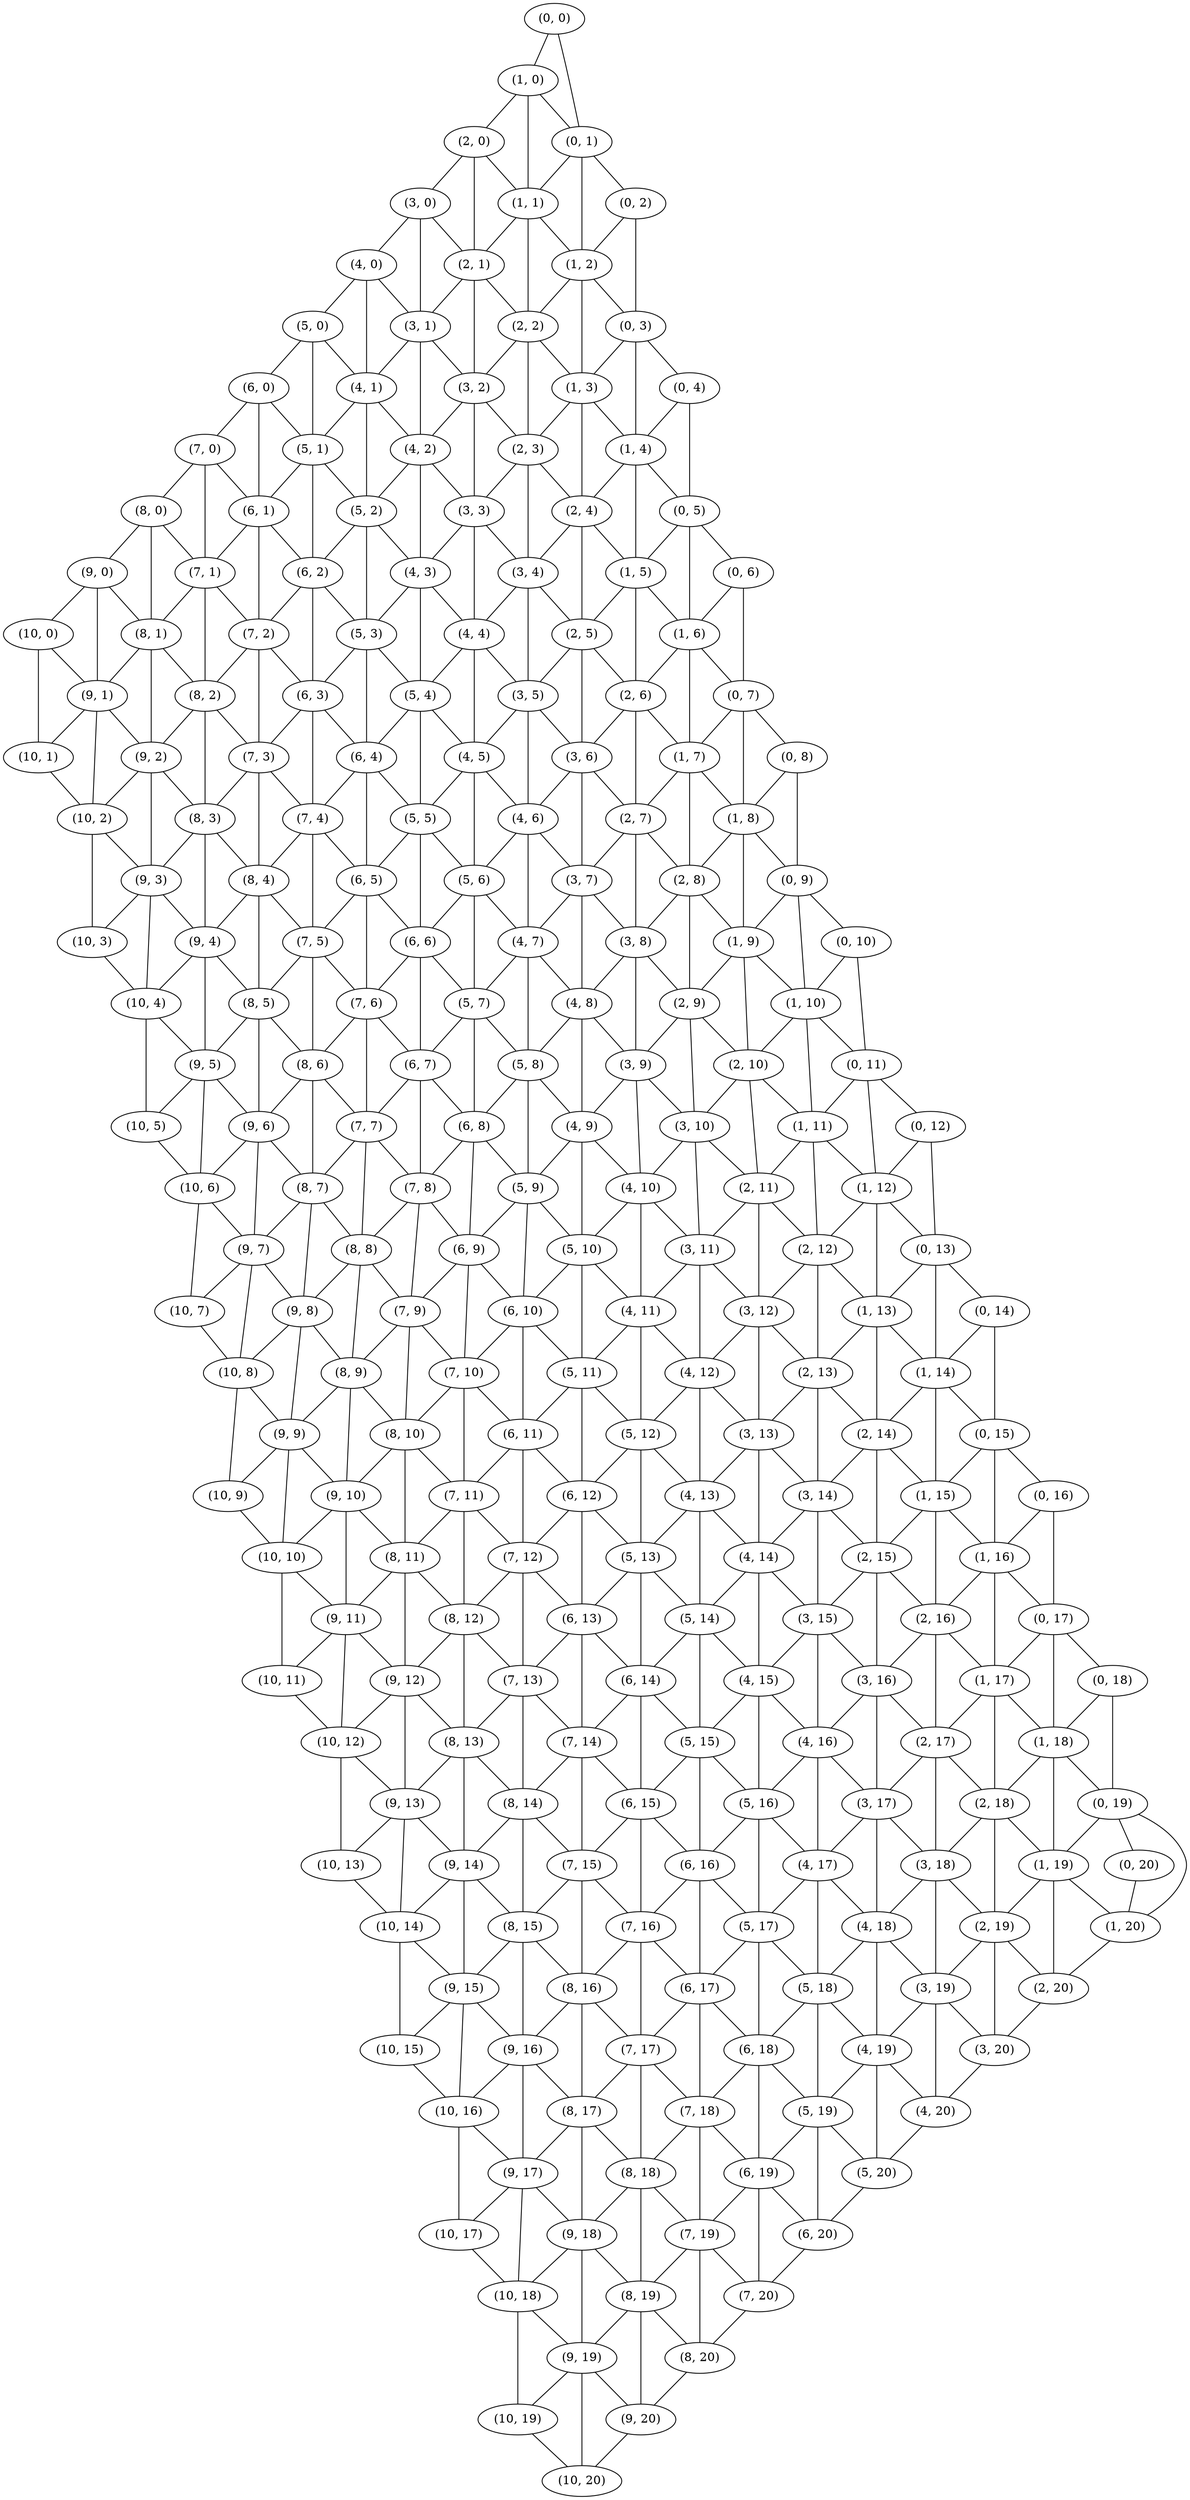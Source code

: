 strict graph  {
"(0, 0)" [pos="(0.0, 0.0)"];
"(1, 0)" [pos="(1.0, 0.0)"];
"(2, 0)" [pos="(2.0, 0.0)"];
"(3, 0)" [pos="(3.0, 0.0)"];
"(4, 0)" [pos="(4.0, 0.0)"];
"(5, 0)" [pos="(5.0, 0.0)"];
"(6, 0)" [pos="(6.0, 0.0)"];
"(7, 0)" [pos="(7.0, 0.0)"];
"(8, 0)" [pos="(8.0, 0.0)"];
"(9, 0)" [pos="(9.0, 0.0)"];
"(10, 0)" [pos="(10.0, 0.0)"];
"(0, 1)" [pos="(0.5, 0.8660254037844386)"];
"(1, 1)" [pos="(1.5, 0.8660254037844386)"];
"(2, 1)" [pos="(2.5, 0.8660254037844386)"];
"(3, 1)" [pos="(3.5, 0.8660254037844386)"];
"(4, 1)" [pos="(4.5, 0.8660254037844386)"];
"(5, 1)" [pos="(5.5, 0.8660254037844386)"];
"(6, 1)" [pos="(6.5, 0.8660254037844386)"];
"(7, 1)" [pos="(7.5, 0.8660254037844386)"];
"(8, 1)" [pos="(8.5, 0.8660254037844386)"];
"(9, 1)" [pos="(9.5, 0.8660254037844386)"];
"(10, 1)" [pos="(10.5, 0.8660254037844386)"];
"(0, 2)" [pos="(0.0, 1.7320508075688772)"];
"(1, 2)" [pos="(1.0, 1.7320508075688772)"];
"(2, 2)" [pos="(2.0, 1.7320508075688772)"];
"(3, 2)" [pos="(3.0, 1.7320508075688772)"];
"(4, 2)" [pos="(4.0, 1.7320508075688772)"];
"(5, 2)" [pos="(5.0, 1.7320508075688772)"];
"(6, 2)" [pos="(6.0, 1.7320508075688772)"];
"(7, 2)" [pos="(7.0, 1.7320508075688772)"];
"(8, 2)" [pos="(8.0, 1.7320508075688772)"];
"(9, 2)" [pos="(9.0, 1.7320508075688772)"];
"(10, 2)" [pos="(10.0, 1.7320508075688772)"];
"(0, 3)" [pos="(0.5, 2.598076211353316)"];
"(1, 3)" [pos="(1.5, 2.598076211353316)"];
"(2, 3)" [pos="(2.5, 2.598076211353316)"];
"(3, 3)" [pos="(3.5, 2.598076211353316)"];
"(4, 3)" [pos="(4.5, 2.598076211353316)"];
"(5, 3)" [pos="(5.5, 2.598076211353316)"];
"(6, 3)" [pos="(6.5, 2.598076211353316)"];
"(7, 3)" [pos="(7.5, 2.598076211353316)"];
"(8, 3)" [pos="(8.5, 2.598076211353316)"];
"(9, 3)" [pos="(9.5, 2.598076211353316)"];
"(10, 3)" [pos="(10.5, 2.598076211353316)"];
"(0, 4)" [pos="(0.0, 3.4641016151377544)"];
"(1, 4)" [pos="(1.0, 3.4641016151377544)"];
"(2, 4)" [pos="(2.0, 3.4641016151377544)"];
"(3, 4)" [pos="(3.0, 3.4641016151377544)"];
"(4, 4)" [pos="(4.0, 3.4641016151377544)"];
"(5, 4)" [pos="(5.0, 3.4641016151377544)"];
"(6, 4)" [pos="(6.0, 3.4641016151377544)"];
"(7, 4)" [pos="(7.0, 3.4641016151377544)"];
"(8, 4)" [pos="(8.0, 3.4641016151377544)"];
"(9, 4)" [pos="(9.0, 3.4641016151377544)"];
"(10, 4)" [pos="(10.0, 3.4641016151377544)"];
"(0, 5)" [pos="(0.5, 4.330127018922193)"];
"(1, 5)" [pos="(1.5, 4.330127018922193)"];
"(2, 5)" [pos="(2.5, 4.330127018922193)"];
"(3, 5)" [pos="(3.5, 4.330127018922193)"];
"(4, 5)" [pos="(4.5, 4.330127018922193)"];
"(5, 5)" [pos="(5.5, 4.330127018922193)"];
"(6, 5)" [pos="(6.5, 4.330127018922193)"];
"(7, 5)" [pos="(7.5, 4.330127018922193)"];
"(8, 5)" [pos="(8.5, 4.330127018922193)"];
"(9, 5)" [pos="(9.5, 4.330127018922193)"];
"(10, 5)" [pos="(10.5, 4.330127018922193)"];
"(0, 6)" [pos="(0.0, 5.196152422706632)"];
"(1, 6)" [pos="(1.0, 5.196152422706632)"];
"(2, 6)" [pos="(2.0, 5.196152422706632)"];
"(3, 6)" [pos="(3.0, 5.196152422706632)"];
"(4, 6)" [pos="(4.0, 5.196152422706632)"];
"(5, 6)" [pos="(5.0, 5.196152422706632)"];
"(6, 6)" [pos="(6.0, 5.196152422706632)"];
"(7, 6)" [pos="(7.0, 5.196152422706632)"];
"(8, 6)" [pos="(8.0, 5.196152422706632)"];
"(9, 6)" [pos="(9.0, 5.196152422706632)"];
"(10, 6)" [pos="(10.0, 5.196152422706632)"];
"(0, 7)" [pos="(0.5, 6.06217782649107)"];
"(1, 7)" [pos="(1.5, 6.06217782649107)"];
"(2, 7)" [pos="(2.5, 6.06217782649107)"];
"(3, 7)" [pos="(3.5, 6.06217782649107)"];
"(4, 7)" [pos="(4.5, 6.06217782649107)"];
"(5, 7)" [pos="(5.5, 6.06217782649107)"];
"(6, 7)" [pos="(6.5, 6.06217782649107)"];
"(7, 7)" [pos="(7.5, 6.06217782649107)"];
"(8, 7)" [pos="(8.5, 6.06217782649107)"];
"(9, 7)" [pos="(9.5, 6.06217782649107)"];
"(10, 7)" [pos="(10.5, 6.06217782649107)"];
"(0, 8)" [pos="(0.0, 6.928203230275509)"];
"(1, 8)" [pos="(1.0, 6.928203230275509)"];
"(2, 8)" [pos="(2.0, 6.928203230275509)"];
"(3, 8)" [pos="(3.0, 6.928203230275509)"];
"(4, 8)" [pos="(4.0, 6.928203230275509)"];
"(5, 8)" [pos="(5.0, 6.928203230275509)"];
"(6, 8)" [pos="(6.0, 6.928203230275509)"];
"(7, 8)" [pos="(7.0, 6.928203230275509)"];
"(8, 8)" [pos="(8.0, 6.928203230275509)"];
"(9, 8)" [pos="(9.0, 6.928203230275509)"];
"(10, 8)" [pos="(10.0, 6.928203230275509)"];
"(0, 9)" [pos="(0.5, 7.794228634059947)"];
"(1, 9)" [pos="(1.5, 7.794228634059947)"];
"(2, 9)" [pos="(2.5, 7.794228634059947)"];
"(3, 9)" [pos="(3.5, 7.794228634059947)"];
"(4, 9)" [pos="(4.5, 7.794228634059947)"];
"(5, 9)" [pos="(5.5, 7.794228634059947)"];
"(6, 9)" [pos="(6.5, 7.794228634059947)"];
"(7, 9)" [pos="(7.5, 7.794228634059947)"];
"(8, 9)" [pos="(8.5, 7.794228634059947)"];
"(9, 9)" [pos="(9.5, 7.794228634059947)"];
"(10, 9)" [pos="(10.5, 7.794228634059947)"];
"(0, 10)" [pos="(0.0, 8.660254037844386)"];
"(1, 10)" [pos="(1.0, 8.660254037844386)"];
"(2, 10)" [pos="(2.0, 8.660254037844386)"];
"(3, 10)" [pos="(3.0, 8.660254037844386)"];
"(4, 10)" [pos="(4.0, 8.660254037844386)"];
"(5, 10)" [pos="(5.0, 8.660254037844386)"];
"(6, 10)" [pos="(6.0, 8.660254037844386)"];
"(7, 10)" [pos="(7.0, 8.660254037844386)"];
"(8, 10)" [pos="(8.0, 8.660254037844386)"];
"(9, 10)" [pos="(9.0, 8.660254037844386)"];
"(10, 10)" [pos="(10.0, 8.660254037844386)"];
"(0, 11)" [pos="(0.5, 9.526279441628825)"];
"(1, 11)" [pos="(1.5, 9.526279441628825)"];
"(2, 11)" [pos="(2.5, 9.526279441628825)"];
"(3, 11)" [pos="(3.5, 9.526279441628825)"];
"(4, 11)" [pos="(4.5, 9.526279441628825)"];
"(5, 11)" [pos="(5.5, 9.526279441628825)"];
"(6, 11)" [pos="(6.5, 9.526279441628825)"];
"(7, 11)" [pos="(7.5, 9.526279441628825)"];
"(8, 11)" [pos="(8.5, 9.526279441628825)"];
"(9, 11)" [pos="(9.5, 9.526279441628825)"];
"(10, 11)" [pos="(10.5, 9.526279441628825)"];
"(0, 12)" [pos="(0.0, 10.392304845413264)"];
"(1, 12)" [pos="(1.0, 10.392304845413264)"];
"(2, 12)" [pos="(2.0, 10.392304845413264)"];
"(3, 12)" [pos="(3.0, 10.392304845413264)"];
"(4, 12)" [pos="(4.0, 10.392304845413264)"];
"(5, 12)" [pos="(5.0, 10.392304845413264)"];
"(6, 12)" [pos="(6.0, 10.392304845413264)"];
"(7, 12)" [pos="(7.0, 10.392304845413264)"];
"(8, 12)" [pos="(8.0, 10.392304845413264)"];
"(9, 12)" [pos="(9.0, 10.392304845413264)"];
"(10, 12)" [pos="(10.0, 10.392304845413264)"];
"(0, 13)" [pos="(0.5, 11.258330249197702)"];
"(1, 13)" [pos="(1.5, 11.258330249197702)"];
"(2, 13)" [pos="(2.5, 11.258330249197702)"];
"(3, 13)" [pos="(3.5, 11.258330249197702)"];
"(4, 13)" [pos="(4.5, 11.258330249197702)"];
"(5, 13)" [pos="(5.5, 11.258330249197702)"];
"(6, 13)" [pos="(6.5, 11.258330249197702)"];
"(7, 13)" [pos="(7.5, 11.258330249197702)"];
"(8, 13)" [pos="(8.5, 11.258330249197702)"];
"(9, 13)" [pos="(9.5, 11.258330249197702)"];
"(10, 13)" [pos="(10.5, 11.258330249197702)"];
"(0, 14)" [pos="(0.0, 12.12435565298214)"];
"(1, 14)" [pos="(1.0, 12.12435565298214)"];
"(2, 14)" [pos="(2.0, 12.12435565298214)"];
"(3, 14)" [pos="(3.0, 12.12435565298214)"];
"(4, 14)" [pos="(4.0, 12.12435565298214)"];
"(5, 14)" [pos="(5.0, 12.12435565298214)"];
"(6, 14)" [pos="(6.0, 12.12435565298214)"];
"(7, 14)" [pos="(7.0, 12.12435565298214)"];
"(8, 14)" [pos="(8.0, 12.12435565298214)"];
"(9, 14)" [pos="(9.0, 12.12435565298214)"];
"(10, 14)" [pos="(10.0, 12.12435565298214)"];
"(0, 15)" [pos="(0.5, 12.990381056766578)"];
"(1, 15)" [pos="(1.5, 12.990381056766578)"];
"(2, 15)" [pos="(2.5, 12.990381056766578)"];
"(3, 15)" [pos="(3.5, 12.990381056766578)"];
"(4, 15)" [pos="(4.5, 12.990381056766578)"];
"(5, 15)" [pos="(5.5, 12.990381056766578)"];
"(6, 15)" [pos="(6.5, 12.990381056766578)"];
"(7, 15)" [pos="(7.5, 12.990381056766578)"];
"(8, 15)" [pos="(8.5, 12.990381056766578)"];
"(9, 15)" [pos="(9.5, 12.990381056766578)"];
"(10, 15)" [pos="(10.5, 12.990381056766578)"];
"(0, 16)" [pos="(0.0, 13.856406460551018)"];
"(1, 16)" [pos="(1.0, 13.856406460551018)"];
"(2, 16)" [pos="(2.0, 13.856406460551018)"];
"(3, 16)" [pos="(3.0, 13.856406460551018)"];
"(4, 16)" [pos="(4.0, 13.856406460551018)"];
"(5, 16)" [pos="(5.0, 13.856406460551018)"];
"(6, 16)" [pos="(6.0, 13.856406460551018)"];
"(7, 16)" [pos="(7.0, 13.856406460551018)"];
"(8, 16)" [pos="(8.0, 13.856406460551018)"];
"(9, 16)" [pos="(9.0, 13.856406460551018)"];
"(10, 16)" [pos="(10.0, 13.856406460551018)"];
"(0, 17)" [pos="(0.5, 14.722431864335457)"];
"(1, 17)" [pos="(1.5, 14.722431864335457)"];
"(2, 17)" [pos="(2.5, 14.722431864335457)"];
"(3, 17)" [pos="(3.5, 14.722431864335457)"];
"(4, 17)" [pos="(4.5, 14.722431864335457)"];
"(5, 17)" [pos="(5.5, 14.722431864335457)"];
"(6, 17)" [pos="(6.5, 14.722431864335457)"];
"(7, 17)" [pos="(7.5, 14.722431864335457)"];
"(8, 17)" [pos="(8.5, 14.722431864335457)"];
"(9, 17)" [pos="(9.5, 14.722431864335457)"];
"(10, 17)" [pos="(10.5, 14.722431864335457)"];
"(0, 18)" [pos="(0.0, 15.588457268119894)"];
"(1, 18)" [pos="(1.0, 15.588457268119894)"];
"(2, 18)" [pos="(2.0, 15.588457268119894)"];
"(3, 18)" [pos="(3.0, 15.588457268119894)"];
"(4, 18)" [pos="(4.0, 15.588457268119894)"];
"(5, 18)" [pos="(5.0, 15.588457268119894)"];
"(6, 18)" [pos="(6.0, 15.588457268119894)"];
"(7, 18)" [pos="(7.0, 15.588457268119894)"];
"(8, 18)" [pos="(8.0, 15.588457268119894)"];
"(9, 18)" [pos="(9.0, 15.588457268119894)"];
"(10, 18)" [pos="(10.0, 15.588457268119894)"];
"(0, 19)" [pos="(0.5, 16.454482671904334)"];
"(1, 19)" [pos="(1.5, 16.454482671904334)"];
"(2, 19)" [pos="(2.5, 16.454482671904334)"];
"(3, 19)" [pos="(3.5, 16.454482671904334)"];
"(4, 19)" [pos="(4.5, 16.454482671904334)"];
"(5, 19)" [pos="(5.5, 16.454482671904334)"];
"(6, 19)" [pos="(6.5, 16.454482671904334)"];
"(7, 19)" [pos="(7.5, 16.454482671904334)"];
"(8, 19)" [pos="(8.5, 16.454482671904334)"];
"(9, 19)" [pos="(9.5, 16.454482671904334)"];
"(10, 19)" [pos="(10.5, 16.454482671904334)"];
"(0, 20)" [pos="(0.0, 17.32050807568877)"];
"(1, 20)" [pos="(1.0, 17.32050807568877)"];
"(2, 20)" [pos="(2.0, 17.32050807568877)"];
"(3, 20)" [pos="(3.0, 17.32050807568877)"];
"(4, 20)" [pos="(4.0, 17.32050807568877)"];
"(5, 20)" [pos="(5.0, 17.32050807568877)"];
"(6, 20)" [pos="(6.0, 17.32050807568877)"];
"(7, 20)" [pos="(7.0, 17.32050807568877)"];
"(8, 20)" [pos="(8.0, 17.32050807568877)"];
"(9, 20)" [pos="(9.0, 17.32050807568877)"];
"(10, 20)" [pos="(10.0, 17.32050807568877)"];
"(0, 0)" -- "(1, 0)";
"(0, 0)" -- "(0, 1)";
"(1, 0)" -- "(2, 0)";
"(1, 0)" -- "(1, 1)";
"(1, 0)" -- "(0, 1)";
"(2, 0)" -- "(3, 0)";
"(2, 0)" -- "(2, 1)";
"(2, 0)" -- "(1, 1)";
"(3, 0)" -- "(4, 0)";
"(3, 0)" -- "(3, 1)";
"(3, 0)" -- "(2, 1)";
"(4, 0)" -- "(5, 0)";
"(4, 0)" -- "(4, 1)";
"(4, 0)" -- "(3, 1)";
"(5, 0)" -- "(6, 0)";
"(5, 0)" -- "(5, 1)";
"(5, 0)" -- "(4, 1)";
"(6, 0)" -- "(7, 0)";
"(6, 0)" -- "(6, 1)";
"(6, 0)" -- "(5, 1)";
"(7, 0)" -- "(8, 0)";
"(7, 0)" -- "(7, 1)";
"(7, 0)" -- "(6, 1)";
"(8, 0)" -- "(9, 0)";
"(8, 0)" -- "(8, 1)";
"(8, 0)" -- "(7, 1)";
"(9, 0)" -- "(10, 0)";
"(9, 0)" -- "(9, 1)";
"(9, 0)" -- "(8, 1)";
"(10, 0)" -- "(10, 1)";
"(10, 0)" -- "(9, 1)";
"(0, 1)" -- "(1, 1)";
"(0, 1)" -- "(0, 2)";
"(0, 1)" -- "(1, 2)";
"(1, 1)" -- "(2, 1)";
"(1, 1)" -- "(1, 2)";
"(1, 1)" -- "(2, 2)";
"(2, 1)" -- "(3, 1)";
"(2, 1)" -- "(2, 2)";
"(2, 1)" -- "(3, 2)";
"(3, 1)" -- "(4, 1)";
"(3, 1)" -- "(3, 2)";
"(3, 1)" -- "(4, 2)";
"(4, 1)" -- "(5, 1)";
"(4, 1)" -- "(4, 2)";
"(4, 1)" -- "(5, 2)";
"(5, 1)" -- "(6, 1)";
"(5, 1)" -- "(5, 2)";
"(5, 1)" -- "(6, 2)";
"(6, 1)" -- "(7, 1)";
"(6, 1)" -- "(6, 2)";
"(6, 1)" -- "(7, 2)";
"(7, 1)" -- "(8, 1)";
"(7, 1)" -- "(7, 2)";
"(7, 1)" -- "(8, 2)";
"(8, 1)" -- "(9, 1)";
"(8, 1)" -- "(8, 2)";
"(8, 1)" -- "(9, 2)";
"(9, 1)" -- "(10, 1)";
"(9, 1)" -- "(9, 2)";
"(9, 1)" -- "(10, 2)";
"(10, 1)" -- "(10, 2)";
"(0, 2)" -- "(1, 2)";
"(0, 2)" -- "(0, 3)";
"(1, 2)" -- "(2, 2)";
"(1, 2)" -- "(1, 3)";
"(1, 2)" -- "(0, 3)";
"(2, 2)" -- "(3, 2)";
"(2, 2)" -- "(2, 3)";
"(2, 2)" -- "(1, 3)";
"(3, 2)" -- "(4, 2)";
"(3, 2)" -- "(3, 3)";
"(3, 2)" -- "(2, 3)";
"(4, 2)" -- "(5, 2)";
"(4, 2)" -- "(4, 3)";
"(4, 2)" -- "(3, 3)";
"(5, 2)" -- "(6, 2)";
"(5, 2)" -- "(5, 3)";
"(5, 2)" -- "(4, 3)";
"(6, 2)" -- "(7, 2)";
"(6, 2)" -- "(6, 3)";
"(6, 2)" -- "(5, 3)";
"(7, 2)" -- "(8, 2)";
"(7, 2)" -- "(7, 3)";
"(7, 2)" -- "(6, 3)";
"(8, 2)" -- "(9, 2)";
"(8, 2)" -- "(8, 3)";
"(8, 2)" -- "(7, 3)";
"(9, 2)" -- "(10, 2)";
"(9, 2)" -- "(9, 3)";
"(9, 2)" -- "(8, 3)";
"(10, 2)" -- "(10, 3)";
"(10, 2)" -- "(9, 3)";
"(0, 3)" -- "(1, 3)";
"(0, 3)" -- "(0, 4)";
"(0, 3)" -- "(1, 4)";
"(1, 3)" -- "(2, 3)";
"(1, 3)" -- "(1, 4)";
"(1, 3)" -- "(2, 4)";
"(2, 3)" -- "(3, 3)";
"(2, 3)" -- "(2, 4)";
"(2, 3)" -- "(3, 4)";
"(3, 3)" -- "(4, 3)";
"(3, 3)" -- "(3, 4)";
"(3, 3)" -- "(4, 4)";
"(4, 3)" -- "(5, 3)";
"(4, 3)" -- "(4, 4)";
"(4, 3)" -- "(5, 4)";
"(5, 3)" -- "(6, 3)";
"(5, 3)" -- "(5, 4)";
"(5, 3)" -- "(6, 4)";
"(6, 3)" -- "(7, 3)";
"(6, 3)" -- "(6, 4)";
"(6, 3)" -- "(7, 4)";
"(7, 3)" -- "(8, 3)";
"(7, 3)" -- "(7, 4)";
"(7, 3)" -- "(8, 4)";
"(8, 3)" -- "(9, 3)";
"(8, 3)" -- "(8, 4)";
"(8, 3)" -- "(9, 4)";
"(9, 3)" -- "(10, 3)";
"(9, 3)" -- "(9, 4)";
"(9, 3)" -- "(10, 4)";
"(10, 3)" -- "(10, 4)";
"(0, 4)" -- "(1, 4)";
"(0, 4)" -- "(0, 5)";
"(1, 4)" -- "(2, 4)";
"(1, 4)" -- "(1, 5)";
"(1, 4)" -- "(0, 5)";
"(2, 4)" -- "(3, 4)";
"(2, 4)" -- "(2, 5)";
"(2, 4)" -- "(1, 5)";
"(3, 4)" -- "(4, 4)";
"(3, 4)" -- "(3, 5)";
"(3, 4)" -- "(2, 5)";
"(4, 4)" -- "(5, 4)";
"(4, 4)" -- "(4, 5)";
"(4, 4)" -- "(3, 5)";
"(5, 4)" -- "(6, 4)";
"(5, 4)" -- "(5, 5)";
"(5, 4)" -- "(4, 5)";
"(6, 4)" -- "(7, 4)";
"(6, 4)" -- "(6, 5)";
"(6, 4)" -- "(5, 5)";
"(7, 4)" -- "(8, 4)";
"(7, 4)" -- "(7, 5)";
"(7, 4)" -- "(6, 5)";
"(8, 4)" -- "(9, 4)";
"(8, 4)" -- "(8, 5)";
"(8, 4)" -- "(7, 5)";
"(9, 4)" -- "(10, 4)";
"(9, 4)" -- "(9, 5)";
"(9, 4)" -- "(8, 5)";
"(10, 4)" -- "(10, 5)";
"(10, 4)" -- "(9, 5)";
"(0, 5)" -- "(1, 5)";
"(0, 5)" -- "(0, 6)";
"(0, 5)" -- "(1, 6)";
"(1, 5)" -- "(2, 5)";
"(1, 5)" -- "(1, 6)";
"(1, 5)" -- "(2, 6)";
"(2, 5)" -- "(3, 5)";
"(2, 5)" -- "(2, 6)";
"(2, 5)" -- "(3, 6)";
"(3, 5)" -- "(4, 5)";
"(3, 5)" -- "(3, 6)";
"(3, 5)" -- "(4, 6)";
"(4, 5)" -- "(5, 5)";
"(4, 5)" -- "(4, 6)";
"(4, 5)" -- "(5, 6)";
"(5, 5)" -- "(6, 5)";
"(5, 5)" -- "(5, 6)";
"(5, 5)" -- "(6, 6)";
"(6, 5)" -- "(7, 5)";
"(6, 5)" -- "(6, 6)";
"(6, 5)" -- "(7, 6)";
"(7, 5)" -- "(8, 5)";
"(7, 5)" -- "(7, 6)";
"(7, 5)" -- "(8, 6)";
"(8, 5)" -- "(9, 5)";
"(8, 5)" -- "(8, 6)";
"(8, 5)" -- "(9, 6)";
"(9, 5)" -- "(10, 5)";
"(9, 5)" -- "(9, 6)";
"(9, 5)" -- "(10, 6)";
"(10, 5)" -- "(10, 6)";
"(0, 6)" -- "(1, 6)";
"(0, 6)" -- "(0, 7)";
"(1, 6)" -- "(2, 6)";
"(1, 6)" -- "(1, 7)";
"(1, 6)" -- "(0, 7)";
"(2, 6)" -- "(3, 6)";
"(2, 6)" -- "(2, 7)";
"(2, 6)" -- "(1, 7)";
"(3, 6)" -- "(4, 6)";
"(3, 6)" -- "(3, 7)";
"(3, 6)" -- "(2, 7)";
"(4, 6)" -- "(5, 6)";
"(4, 6)" -- "(4, 7)";
"(4, 6)" -- "(3, 7)";
"(5, 6)" -- "(6, 6)";
"(5, 6)" -- "(5, 7)";
"(5, 6)" -- "(4, 7)";
"(6, 6)" -- "(7, 6)";
"(6, 6)" -- "(6, 7)";
"(6, 6)" -- "(5, 7)";
"(7, 6)" -- "(8, 6)";
"(7, 6)" -- "(7, 7)";
"(7, 6)" -- "(6, 7)";
"(8, 6)" -- "(9, 6)";
"(8, 6)" -- "(8, 7)";
"(8, 6)" -- "(7, 7)";
"(9, 6)" -- "(10, 6)";
"(9, 6)" -- "(9, 7)";
"(9, 6)" -- "(8, 7)";
"(10, 6)" -- "(10, 7)";
"(10, 6)" -- "(9, 7)";
"(0, 7)" -- "(1, 7)";
"(0, 7)" -- "(0, 8)";
"(0, 7)" -- "(1, 8)";
"(1, 7)" -- "(2, 7)";
"(1, 7)" -- "(1, 8)";
"(1, 7)" -- "(2, 8)";
"(2, 7)" -- "(3, 7)";
"(2, 7)" -- "(2, 8)";
"(2, 7)" -- "(3, 8)";
"(3, 7)" -- "(4, 7)";
"(3, 7)" -- "(3, 8)";
"(3, 7)" -- "(4, 8)";
"(4, 7)" -- "(5, 7)";
"(4, 7)" -- "(4, 8)";
"(4, 7)" -- "(5, 8)";
"(5, 7)" -- "(6, 7)";
"(5, 7)" -- "(5, 8)";
"(5, 7)" -- "(6, 8)";
"(6, 7)" -- "(7, 7)";
"(6, 7)" -- "(6, 8)";
"(6, 7)" -- "(7, 8)";
"(7, 7)" -- "(8, 7)";
"(7, 7)" -- "(7, 8)";
"(7, 7)" -- "(8, 8)";
"(8, 7)" -- "(9, 7)";
"(8, 7)" -- "(8, 8)";
"(8, 7)" -- "(9, 8)";
"(9, 7)" -- "(10, 7)";
"(9, 7)" -- "(9, 8)";
"(9, 7)" -- "(10, 8)";
"(10, 7)" -- "(10, 8)";
"(0, 8)" -- "(1, 8)";
"(0, 8)" -- "(0, 9)";
"(1, 8)" -- "(2, 8)";
"(1, 8)" -- "(1, 9)";
"(1, 8)" -- "(0, 9)";
"(2, 8)" -- "(3, 8)";
"(2, 8)" -- "(2, 9)";
"(2, 8)" -- "(1, 9)";
"(3, 8)" -- "(4, 8)";
"(3, 8)" -- "(3, 9)";
"(3, 8)" -- "(2, 9)";
"(4, 8)" -- "(5, 8)";
"(4, 8)" -- "(4, 9)";
"(4, 8)" -- "(3, 9)";
"(5, 8)" -- "(6, 8)";
"(5, 8)" -- "(5, 9)";
"(5, 8)" -- "(4, 9)";
"(6, 8)" -- "(7, 8)";
"(6, 8)" -- "(6, 9)";
"(6, 8)" -- "(5, 9)";
"(7, 8)" -- "(8, 8)";
"(7, 8)" -- "(7, 9)";
"(7, 8)" -- "(6, 9)";
"(8, 8)" -- "(9, 8)";
"(8, 8)" -- "(8, 9)";
"(8, 8)" -- "(7, 9)";
"(9, 8)" -- "(10, 8)";
"(9, 8)" -- "(9, 9)";
"(9, 8)" -- "(8, 9)";
"(10, 8)" -- "(10, 9)";
"(10, 8)" -- "(9, 9)";
"(0, 9)" -- "(1, 9)";
"(0, 9)" -- "(0, 10)";
"(0, 9)" -- "(1, 10)";
"(1, 9)" -- "(2, 9)";
"(1, 9)" -- "(1, 10)";
"(1, 9)" -- "(2, 10)";
"(2, 9)" -- "(3, 9)";
"(2, 9)" -- "(2, 10)";
"(2, 9)" -- "(3, 10)";
"(3, 9)" -- "(4, 9)";
"(3, 9)" -- "(3, 10)";
"(3, 9)" -- "(4, 10)";
"(4, 9)" -- "(5, 9)";
"(4, 9)" -- "(4, 10)";
"(4, 9)" -- "(5, 10)";
"(5, 9)" -- "(6, 9)";
"(5, 9)" -- "(5, 10)";
"(5, 9)" -- "(6, 10)";
"(6, 9)" -- "(7, 9)";
"(6, 9)" -- "(6, 10)";
"(6, 9)" -- "(7, 10)";
"(7, 9)" -- "(8, 9)";
"(7, 9)" -- "(7, 10)";
"(7, 9)" -- "(8, 10)";
"(8, 9)" -- "(9, 9)";
"(8, 9)" -- "(8, 10)";
"(8, 9)" -- "(9, 10)";
"(9, 9)" -- "(10, 9)";
"(9, 9)" -- "(9, 10)";
"(9, 9)" -- "(10, 10)";
"(10, 9)" -- "(10, 10)";
"(0, 10)" -- "(1, 10)";
"(0, 10)" -- "(0, 11)";
"(1, 10)" -- "(2, 10)";
"(1, 10)" -- "(1, 11)";
"(1, 10)" -- "(0, 11)";
"(2, 10)" -- "(3, 10)";
"(2, 10)" -- "(2, 11)";
"(2, 10)" -- "(1, 11)";
"(3, 10)" -- "(4, 10)";
"(3, 10)" -- "(3, 11)";
"(3, 10)" -- "(2, 11)";
"(4, 10)" -- "(5, 10)";
"(4, 10)" -- "(4, 11)";
"(4, 10)" -- "(3, 11)";
"(5, 10)" -- "(6, 10)";
"(5, 10)" -- "(5, 11)";
"(5, 10)" -- "(4, 11)";
"(6, 10)" -- "(7, 10)";
"(6, 10)" -- "(6, 11)";
"(6, 10)" -- "(5, 11)";
"(7, 10)" -- "(8, 10)";
"(7, 10)" -- "(7, 11)";
"(7, 10)" -- "(6, 11)";
"(8, 10)" -- "(9, 10)";
"(8, 10)" -- "(8, 11)";
"(8, 10)" -- "(7, 11)";
"(9, 10)" -- "(10, 10)";
"(9, 10)" -- "(9, 11)";
"(9, 10)" -- "(8, 11)";
"(10, 10)" -- "(10, 11)";
"(10, 10)" -- "(9, 11)";
"(0, 11)" -- "(1, 11)";
"(0, 11)" -- "(0, 12)";
"(0, 11)" -- "(1, 12)";
"(1, 11)" -- "(2, 11)";
"(1, 11)" -- "(1, 12)";
"(1, 11)" -- "(2, 12)";
"(2, 11)" -- "(3, 11)";
"(2, 11)" -- "(2, 12)";
"(2, 11)" -- "(3, 12)";
"(3, 11)" -- "(4, 11)";
"(3, 11)" -- "(3, 12)";
"(3, 11)" -- "(4, 12)";
"(4, 11)" -- "(5, 11)";
"(4, 11)" -- "(4, 12)";
"(4, 11)" -- "(5, 12)";
"(5, 11)" -- "(6, 11)";
"(5, 11)" -- "(5, 12)";
"(5, 11)" -- "(6, 12)";
"(6, 11)" -- "(7, 11)";
"(6, 11)" -- "(6, 12)";
"(6, 11)" -- "(7, 12)";
"(7, 11)" -- "(8, 11)";
"(7, 11)" -- "(7, 12)";
"(7, 11)" -- "(8, 12)";
"(8, 11)" -- "(9, 11)";
"(8, 11)" -- "(8, 12)";
"(8, 11)" -- "(9, 12)";
"(9, 11)" -- "(10, 11)";
"(9, 11)" -- "(9, 12)";
"(9, 11)" -- "(10, 12)";
"(10, 11)" -- "(10, 12)";
"(0, 12)" -- "(1, 12)";
"(0, 12)" -- "(0, 13)";
"(1, 12)" -- "(2, 12)";
"(1, 12)" -- "(1, 13)";
"(1, 12)" -- "(0, 13)";
"(2, 12)" -- "(3, 12)";
"(2, 12)" -- "(2, 13)";
"(2, 12)" -- "(1, 13)";
"(3, 12)" -- "(4, 12)";
"(3, 12)" -- "(3, 13)";
"(3, 12)" -- "(2, 13)";
"(4, 12)" -- "(5, 12)";
"(4, 12)" -- "(4, 13)";
"(4, 12)" -- "(3, 13)";
"(5, 12)" -- "(6, 12)";
"(5, 12)" -- "(5, 13)";
"(5, 12)" -- "(4, 13)";
"(6, 12)" -- "(7, 12)";
"(6, 12)" -- "(6, 13)";
"(6, 12)" -- "(5, 13)";
"(7, 12)" -- "(8, 12)";
"(7, 12)" -- "(7, 13)";
"(7, 12)" -- "(6, 13)";
"(8, 12)" -- "(9, 12)";
"(8, 12)" -- "(8, 13)";
"(8, 12)" -- "(7, 13)";
"(9, 12)" -- "(10, 12)";
"(9, 12)" -- "(9, 13)";
"(9, 12)" -- "(8, 13)";
"(10, 12)" -- "(10, 13)";
"(10, 12)" -- "(9, 13)";
"(0, 13)" -- "(1, 13)";
"(0, 13)" -- "(0, 14)";
"(0, 13)" -- "(1, 14)";
"(1, 13)" -- "(2, 13)";
"(1, 13)" -- "(1, 14)";
"(1, 13)" -- "(2, 14)";
"(2, 13)" -- "(3, 13)";
"(2, 13)" -- "(2, 14)";
"(2, 13)" -- "(3, 14)";
"(3, 13)" -- "(4, 13)";
"(3, 13)" -- "(3, 14)";
"(3, 13)" -- "(4, 14)";
"(4, 13)" -- "(5, 13)";
"(4, 13)" -- "(4, 14)";
"(4, 13)" -- "(5, 14)";
"(5, 13)" -- "(6, 13)";
"(5, 13)" -- "(5, 14)";
"(5, 13)" -- "(6, 14)";
"(6, 13)" -- "(7, 13)";
"(6, 13)" -- "(6, 14)";
"(6, 13)" -- "(7, 14)";
"(7, 13)" -- "(8, 13)";
"(7, 13)" -- "(7, 14)";
"(7, 13)" -- "(8, 14)";
"(8, 13)" -- "(9, 13)";
"(8, 13)" -- "(8, 14)";
"(8, 13)" -- "(9, 14)";
"(9, 13)" -- "(10, 13)";
"(9, 13)" -- "(9, 14)";
"(9, 13)" -- "(10, 14)";
"(10, 13)" -- "(10, 14)";
"(0, 14)" -- "(1, 14)";
"(0, 14)" -- "(0, 15)";
"(1, 14)" -- "(2, 14)";
"(1, 14)" -- "(1, 15)";
"(1, 14)" -- "(0, 15)";
"(2, 14)" -- "(3, 14)";
"(2, 14)" -- "(2, 15)";
"(2, 14)" -- "(1, 15)";
"(3, 14)" -- "(4, 14)";
"(3, 14)" -- "(3, 15)";
"(3, 14)" -- "(2, 15)";
"(4, 14)" -- "(5, 14)";
"(4, 14)" -- "(4, 15)";
"(4, 14)" -- "(3, 15)";
"(5, 14)" -- "(6, 14)";
"(5, 14)" -- "(5, 15)";
"(5, 14)" -- "(4, 15)";
"(6, 14)" -- "(7, 14)";
"(6, 14)" -- "(6, 15)";
"(6, 14)" -- "(5, 15)";
"(7, 14)" -- "(8, 14)";
"(7, 14)" -- "(7, 15)";
"(7, 14)" -- "(6, 15)";
"(8, 14)" -- "(9, 14)";
"(8, 14)" -- "(8, 15)";
"(8, 14)" -- "(7, 15)";
"(9, 14)" -- "(10, 14)";
"(9, 14)" -- "(9, 15)";
"(9, 14)" -- "(8, 15)";
"(10, 14)" -- "(10, 15)";
"(10, 14)" -- "(9, 15)";
"(0, 15)" -- "(1, 15)";
"(0, 15)" -- "(0, 16)";
"(0, 15)" -- "(1, 16)";
"(1, 15)" -- "(2, 15)";
"(1, 15)" -- "(1, 16)";
"(1, 15)" -- "(2, 16)";
"(2, 15)" -- "(3, 15)";
"(2, 15)" -- "(2, 16)";
"(2, 15)" -- "(3, 16)";
"(3, 15)" -- "(4, 15)";
"(3, 15)" -- "(3, 16)";
"(3, 15)" -- "(4, 16)";
"(4, 15)" -- "(5, 15)";
"(4, 15)" -- "(4, 16)";
"(4, 15)" -- "(5, 16)";
"(5, 15)" -- "(6, 15)";
"(5, 15)" -- "(5, 16)";
"(5, 15)" -- "(6, 16)";
"(6, 15)" -- "(7, 15)";
"(6, 15)" -- "(6, 16)";
"(6, 15)" -- "(7, 16)";
"(7, 15)" -- "(8, 15)";
"(7, 15)" -- "(7, 16)";
"(7, 15)" -- "(8, 16)";
"(8, 15)" -- "(9, 15)";
"(8, 15)" -- "(8, 16)";
"(8, 15)" -- "(9, 16)";
"(9, 15)" -- "(10, 15)";
"(9, 15)" -- "(9, 16)";
"(9, 15)" -- "(10, 16)";
"(10, 15)" -- "(10, 16)";
"(0, 16)" -- "(1, 16)";
"(0, 16)" -- "(0, 17)";
"(1, 16)" -- "(2, 16)";
"(1, 16)" -- "(1, 17)";
"(1, 16)" -- "(0, 17)";
"(2, 16)" -- "(3, 16)";
"(2, 16)" -- "(2, 17)";
"(2, 16)" -- "(1, 17)";
"(3, 16)" -- "(4, 16)";
"(3, 16)" -- "(3, 17)";
"(3, 16)" -- "(2, 17)";
"(4, 16)" -- "(5, 16)";
"(4, 16)" -- "(4, 17)";
"(4, 16)" -- "(3, 17)";
"(5, 16)" -- "(6, 16)";
"(5, 16)" -- "(5, 17)";
"(5, 16)" -- "(4, 17)";
"(6, 16)" -- "(7, 16)";
"(6, 16)" -- "(6, 17)";
"(6, 16)" -- "(5, 17)";
"(7, 16)" -- "(8, 16)";
"(7, 16)" -- "(7, 17)";
"(7, 16)" -- "(6, 17)";
"(8, 16)" -- "(9, 16)";
"(8, 16)" -- "(8, 17)";
"(8, 16)" -- "(7, 17)";
"(9, 16)" -- "(10, 16)";
"(9, 16)" -- "(9, 17)";
"(9, 16)" -- "(8, 17)";
"(10, 16)" -- "(10, 17)";
"(10, 16)" -- "(9, 17)";
"(0, 17)" -- "(1, 17)";
"(0, 17)" -- "(0, 18)";
"(0, 17)" -- "(1, 18)";
"(1, 17)" -- "(2, 17)";
"(1, 17)" -- "(1, 18)";
"(1, 17)" -- "(2, 18)";
"(2, 17)" -- "(3, 17)";
"(2, 17)" -- "(2, 18)";
"(2, 17)" -- "(3, 18)";
"(3, 17)" -- "(4, 17)";
"(3, 17)" -- "(3, 18)";
"(3, 17)" -- "(4, 18)";
"(4, 17)" -- "(5, 17)";
"(4, 17)" -- "(4, 18)";
"(4, 17)" -- "(5, 18)";
"(5, 17)" -- "(6, 17)";
"(5, 17)" -- "(5, 18)";
"(5, 17)" -- "(6, 18)";
"(6, 17)" -- "(7, 17)";
"(6, 17)" -- "(6, 18)";
"(6, 17)" -- "(7, 18)";
"(7, 17)" -- "(8, 17)";
"(7, 17)" -- "(7, 18)";
"(7, 17)" -- "(8, 18)";
"(8, 17)" -- "(9, 17)";
"(8, 17)" -- "(8, 18)";
"(8, 17)" -- "(9, 18)";
"(9, 17)" -- "(10, 17)";
"(9, 17)" -- "(9, 18)";
"(9, 17)" -- "(10, 18)";
"(10, 17)" -- "(10, 18)";
"(0, 18)" -- "(1, 18)";
"(0, 18)" -- "(0, 19)";
"(1, 18)" -- "(2, 18)";
"(1, 18)" -- "(1, 19)";
"(1, 18)" -- "(0, 19)";
"(2, 18)" -- "(3, 18)";
"(2, 18)" -- "(2, 19)";
"(2, 18)" -- "(1, 19)";
"(3, 18)" -- "(4, 18)";
"(3, 18)" -- "(3, 19)";
"(3, 18)" -- "(2, 19)";
"(4, 18)" -- "(5, 18)";
"(4, 18)" -- "(4, 19)";
"(4, 18)" -- "(3, 19)";
"(5, 18)" -- "(6, 18)";
"(5, 18)" -- "(5, 19)";
"(5, 18)" -- "(4, 19)";
"(6, 18)" -- "(7, 18)";
"(6, 18)" -- "(6, 19)";
"(6, 18)" -- "(5, 19)";
"(7, 18)" -- "(8, 18)";
"(7, 18)" -- "(7, 19)";
"(7, 18)" -- "(6, 19)";
"(8, 18)" -- "(9, 18)";
"(8, 18)" -- "(8, 19)";
"(8, 18)" -- "(7, 19)";
"(9, 18)" -- "(10, 18)";
"(9, 18)" -- "(9, 19)";
"(9, 18)" -- "(8, 19)";
"(10, 18)" -- "(10, 19)";
"(10, 18)" -- "(9, 19)";
"(0, 19)" -- "(1, 19)";
"(0, 19)" -- "(0, 20)";
"(0, 19)" -- "(1, 20)";
"(1, 19)" -- "(2, 19)";
"(1, 19)" -- "(1, 20)";
"(1, 19)" -- "(2, 20)";
"(2, 19)" -- "(3, 19)";
"(2, 19)" -- "(2, 20)";
"(2, 19)" -- "(3, 20)";
"(3, 19)" -- "(4, 19)";
"(3, 19)" -- "(3, 20)";
"(3, 19)" -- "(4, 20)";
"(4, 19)" -- "(5, 19)";
"(4, 19)" -- "(4, 20)";
"(4, 19)" -- "(5, 20)";
"(5, 19)" -- "(6, 19)";
"(5, 19)" -- "(5, 20)";
"(5, 19)" -- "(6, 20)";
"(6, 19)" -- "(7, 19)";
"(6, 19)" -- "(6, 20)";
"(6, 19)" -- "(7, 20)";
"(7, 19)" -- "(8, 19)";
"(7, 19)" -- "(7, 20)";
"(7, 19)" -- "(8, 20)";
"(8, 19)" -- "(9, 19)";
"(8, 19)" -- "(8, 20)";
"(8, 19)" -- "(9, 20)";
"(9, 19)" -- "(10, 19)";
"(9, 19)" -- "(9, 20)";
"(9, 19)" -- "(10, 20)";
"(10, 19)" -- "(10, 20)";
"(0, 20)" -- "(1, 20)";
"(1, 20)" -- "(2, 20)";
"(2, 20)" -- "(3, 20)";
"(3, 20)" -- "(4, 20)";
"(4, 20)" -- "(5, 20)";
"(5, 20)" -- "(6, 20)";
"(6, 20)" -- "(7, 20)";
"(7, 20)" -- "(8, 20)";
"(8, 20)" -- "(9, 20)";
"(9, 20)" -- "(10, 20)";
}
